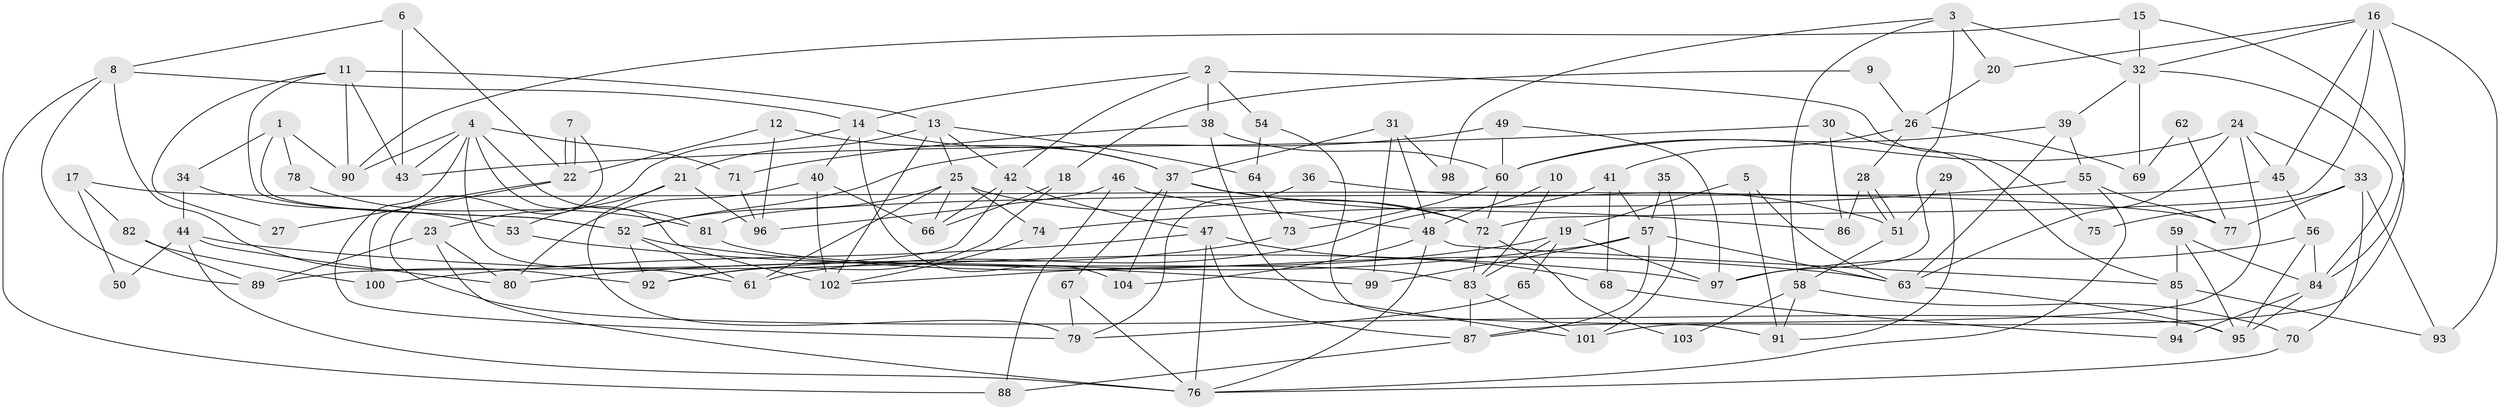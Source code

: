 // Generated by graph-tools (version 1.1) at 2025/11/02/27/25 16:11:17]
// undirected, 104 vertices, 208 edges
graph export_dot {
graph [start="1"]
  node [color=gray90,style=filled];
  1;
  2;
  3;
  4;
  5;
  6;
  7;
  8;
  9;
  10;
  11;
  12;
  13;
  14;
  15;
  16;
  17;
  18;
  19;
  20;
  21;
  22;
  23;
  24;
  25;
  26;
  27;
  28;
  29;
  30;
  31;
  32;
  33;
  34;
  35;
  36;
  37;
  38;
  39;
  40;
  41;
  42;
  43;
  44;
  45;
  46;
  47;
  48;
  49;
  50;
  51;
  52;
  53;
  54;
  55;
  56;
  57;
  58;
  59;
  60;
  61;
  62;
  63;
  64;
  65;
  66;
  67;
  68;
  69;
  70;
  71;
  72;
  73;
  74;
  75;
  76;
  77;
  78;
  79;
  80;
  81;
  82;
  83;
  84;
  85;
  86;
  87;
  88;
  89;
  90;
  91;
  92;
  93;
  94;
  95;
  96;
  97;
  98;
  99;
  100;
  101;
  102;
  103;
  104;
  1 -- 52;
  1 -- 90;
  1 -- 34;
  1 -- 78;
  2 -- 42;
  2 -- 54;
  2 -- 14;
  2 -- 38;
  2 -- 75;
  3 -- 20;
  3 -- 32;
  3 -- 58;
  3 -- 97;
  3 -- 98;
  4 -- 81;
  4 -- 79;
  4 -- 43;
  4 -- 61;
  4 -- 71;
  4 -- 90;
  4 -- 102;
  5 -- 63;
  5 -- 19;
  5 -- 91;
  6 -- 43;
  6 -- 8;
  6 -- 22;
  7 -- 95;
  7 -- 22;
  7 -- 22;
  8 -- 14;
  8 -- 89;
  8 -- 88;
  8 -- 92;
  9 -- 26;
  9 -- 18;
  10 -- 83;
  10 -- 48;
  11 -- 52;
  11 -- 90;
  11 -- 13;
  11 -- 27;
  11 -- 43;
  12 -- 96;
  12 -- 22;
  12 -- 37;
  13 -- 102;
  13 -- 21;
  13 -- 25;
  13 -- 42;
  13 -- 64;
  14 -- 37;
  14 -- 23;
  14 -- 40;
  14 -- 104;
  15 -- 101;
  15 -- 32;
  15 -- 90;
  16 -- 32;
  16 -- 72;
  16 -- 20;
  16 -- 45;
  16 -- 84;
  16 -- 93;
  17 -- 77;
  17 -- 82;
  17 -- 50;
  18 -- 66;
  18 -- 92;
  19 -- 102;
  19 -- 97;
  19 -- 65;
  19 -- 83;
  20 -- 26;
  21 -- 96;
  21 -- 53;
  21 -- 79;
  22 -- 27;
  22 -- 100;
  23 -- 76;
  23 -- 80;
  23 -- 89;
  24 -- 60;
  24 -- 63;
  24 -- 33;
  24 -- 45;
  24 -- 87;
  25 -- 72;
  25 -- 52;
  25 -- 61;
  25 -- 66;
  25 -- 74;
  26 -- 28;
  26 -- 41;
  26 -- 69;
  28 -- 51;
  28 -- 51;
  28 -- 86;
  29 -- 91;
  29 -- 51;
  30 -- 85;
  30 -- 43;
  30 -- 86;
  31 -- 99;
  31 -- 37;
  31 -- 48;
  31 -- 98;
  32 -- 84;
  32 -- 39;
  32 -- 69;
  33 -- 93;
  33 -- 70;
  33 -- 75;
  33 -- 77;
  34 -- 44;
  34 -- 53;
  35 -- 57;
  35 -- 101;
  36 -- 51;
  36 -- 79;
  37 -- 72;
  37 -- 67;
  37 -- 86;
  37 -- 104;
  38 -- 60;
  38 -- 71;
  38 -- 101;
  39 -- 55;
  39 -- 63;
  39 -- 60;
  40 -- 66;
  40 -- 80;
  40 -- 102;
  41 -- 61;
  41 -- 57;
  41 -- 68;
  42 -- 47;
  42 -- 66;
  42 -- 89;
  44 -- 76;
  44 -- 80;
  44 -- 50;
  44 -- 97;
  45 -- 56;
  45 -- 81;
  46 -- 48;
  46 -- 88;
  46 -- 96;
  47 -- 87;
  47 -- 68;
  47 -- 76;
  47 -- 100;
  48 -- 104;
  48 -- 76;
  48 -- 85;
  49 -- 97;
  49 -- 52;
  49 -- 60;
  51 -- 58;
  52 -- 61;
  52 -- 63;
  52 -- 92;
  53 -- 99;
  54 -- 64;
  54 -- 91;
  55 -- 74;
  55 -- 76;
  55 -- 77;
  56 -- 97;
  56 -- 84;
  56 -- 95;
  57 -- 80;
  57 -- 63;
  57 -- 87;
  57 -- 99;
  58 -- 70;
  58 -- 91;
  58 -- 103;
  59 -- 84;
  59 -- 95;
  59 -- 85;
  60 -- 72;
  60 -- 73;
  62 -- 77;
  62 -- 69;
  63 -- 95;
  64 -- 73;
  65 -- 79;
  67 -- 76;
  67 -- 79;
  68 -- 94;
  70 -- 76;
  71 -- 96;
  72 -- 83;
  72 -- 103;
  73 -- 92;
  74 -- 102;
  78 -- 81;
  81 -- 83;
  82 -- 89;
  82 -- 100;
  83 -- 87;
  83 -- 101;
  84 -- 94;
  84 -- 95;
  85 -- 93;
  85 -- 94;
  87 -- 88;
}
